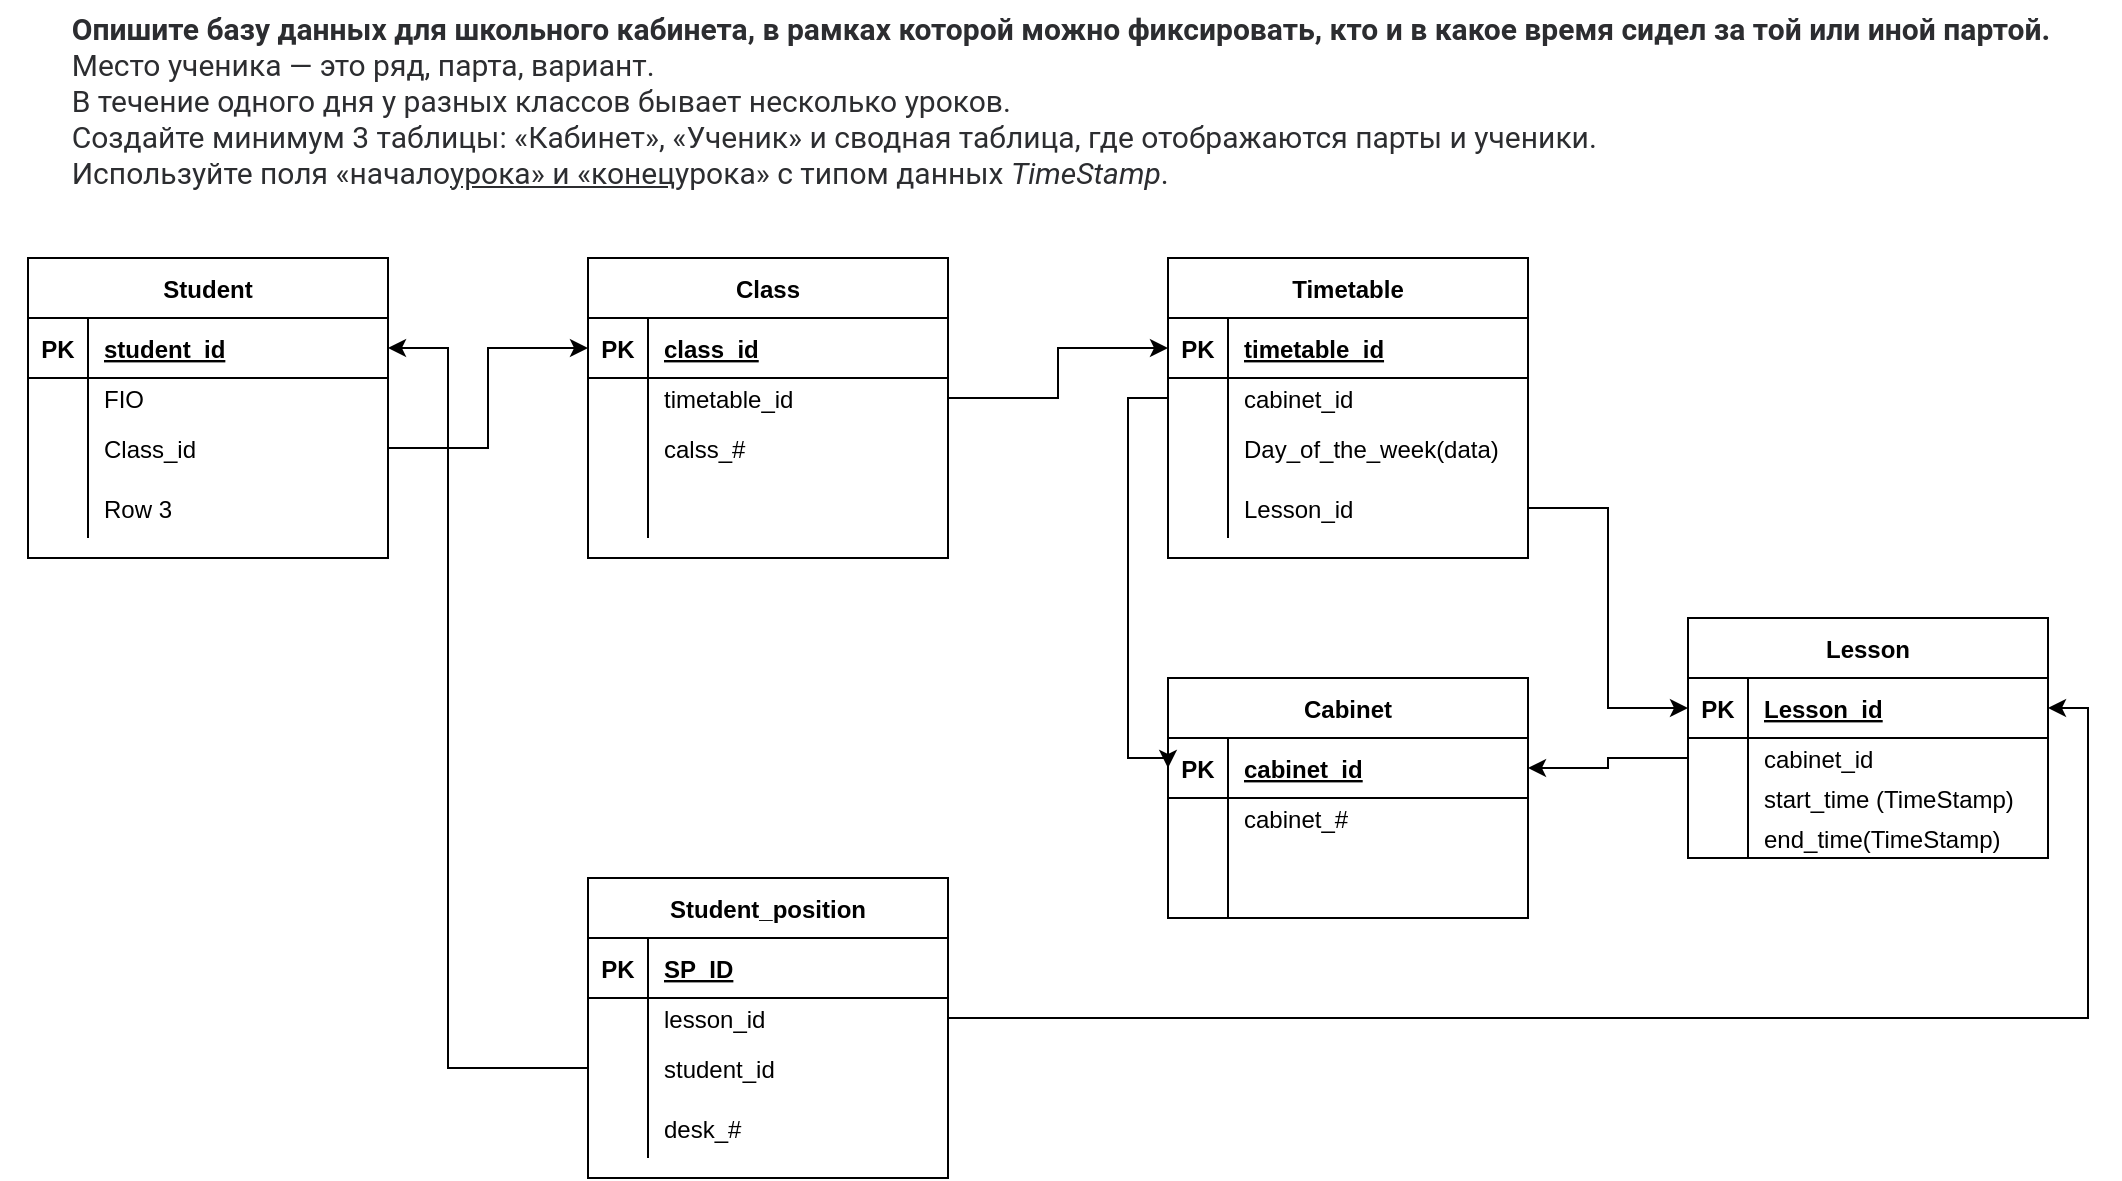 <mxfile version="20.2.2" type="device"><diagram id="7Tp8o1rOQVrEdV24yvvO" name="Страница 1"><mxGraphModel dx="2829" dy="1849" grid="1" gridSize="10" guides="1" tooltips="1" connect="1" arrows="1" fold="1" page="1" pageScale="1" pageWidth="827" pageHeight="1169" math="0" shadow="0"><root><mxCell id="0"/><mxCell id="1" parent="0"/><mxCell id="fTFuLY_Yh8ysewzHooZ3-14" value="&lt;p style=&quot;box-sizing: border-box; margin: 0px; color: rgb(44, 45, 48); font-family: Roboto, &amp;quot;San Francisco&amp;quot;, &amp;quot;Helvetica Neue&amp;quot;, Helvetica, Arial; font-size: 15px; text-align: start; background-color: rgb(255, 255, 255);&quot;&gt;&lt;span style=&quot;box-sizing: border-box; font-weight: 700;&quot;&gt;Опишите базу данных для школьного кабинета, в рамках которой можно фиксировать, кто и в какое время сидел за той или иной партой.&lt;/span&gt;&lt;/p&gt;&lt;ul style=&quot;box-sizing: border-box; margin: 0px; list-style: none; padding: 0px; color: rgb(44, 45, 48); font-family: Roboto, &amp;quot;San Francisco&amp;quot;, &amp;quot;Helvetica Neue&amp;quot;, Helvetica, Arial; font-size: 15px; text-align: start; background-color: rgb(255, 255, 255);&quot;&gt;&lt;li style=&quot;box-sizing: border-box;&quot;&gt;Место ученика — это ряд, парта, вариант.&lt;/li&gt;&lt;li style=&quot;box-sizing: border-box;&quot;&gt;В течение одного дня у разных классов бывает несколько уроков.&lt;/li&gt;&lt;li style=&quot;box-sizing: border-box;&quot;&gt;Создайте минимум 3 таблицы: «Кабинет», «Ученик» и сводная таблица, где отображаются парты и ученики.&lt;/li&gt;&lt;li style=&quot;box-sizing: border-box;&quot;&gt;Используйте поля «начало&lt;u style=&quot;box-sizing: border-box;&quot;&gt;урока» и «конец&lt;/u&gt;урока» с типом данных&amp;nbsp;&lt;em style=&quot;box-sizing: border-box;&quot;&gt;TimeStamp&lt;/em&gt;.&lt;/li&gt;&lt;/ul&gt;" style="text;html=1;align=center;verticalAlign=middle;resizable=0;points=[];autosize=1;strokeColor=none;fillColor=none;" vertex="1" parent="1"><mxGeometry x="-1654" y="-1169" width="1060" height="100" as="geometry"/></mxCell><mxCell id="fTFuLY_Yh8ysewzHooZ3-15" value="Class" style="shape=table;startSize=30;container=1;collapsible=1;childLayout=tableLayout;fixedRows=1;rowLines=0;fontStyle=1;align=center;resizeLast=1;" vertex="1" parent="1"><mxGeometry x="-1360" y="-1040" width="180" height="150.0" as="geometry"/></mxCell><mxCell id="fTFuLY_Yh8ysewzHooZ3-16" value="" style="shape=tableRow;horizontal=0;startSize=0;swimlaneHead=0;swimlaneBody=0;fillColor=none;collapsible=0;dropTarget=0;points=[[0,0.5],[1,0.5]];portConstraint=eastwest;top=0;left=0;right=0;bottom=1;" vertex="1" parent="fTFuLY_Yh8ysewzHooZ3-15"><mxGeometry y="30" width="180" height="30" as="geometry"/></mxCell><mxCell id="fTFuLY_Yh8ysewzHooZ3-17" value="PK" style="shape=partialRectangle;connectable=0;fillColor=none;top=0;left=0;bottom=0;right=0;fontStyle=1;overflow=hidden;" vertex="1" parent="fTFuLY_Yh8ysewzHooZ3-16"><mxGeometry width="30" height="30" as="geometry"><mxRectangle width="30" height="30" as="alternateBounds"/></mxGeometry></mxCell><mxCell id="fTFuLY_Yh8ysewzHooZ3-18" value="class_id" style="shape=partialRectangle;connectable=0;fillColor=none;top=0;left=0;bottom=0;right=0;align=left;spacingLeft=6;fontStyle=5;overflow=hidden;" vertex="1" parent="fTFuLY_Yh8ysewzHooZ3-16"><mxGeometry x="30" width="150" height="30" as="geometry"><mxRectangle width="150" height="30" as="alternateBounds"/></mxGeometry></mxCell><mxCell id="fTFuLY_Yh8ysewzHooZ3-19" value="" style="shape=tableRow;horizontal=0;startSize=0;swimlaneHead=0;swimlaneBody=0;fillColor=none;collapsible=0;dropTarget=0;points=[[0,0.5],[1,0.5]];portConstraint=eastwest;top=0;left=0;right=0;bottom=0;" vertex="1" parent="fTFuLY_Yh8ysewzHooZ3-15"><mxGeometry y="60" width="180" height="20" as="geometry"/></mxCell><mxCell id="fTFuLY_Yh8ysewzHooZ3-20" value="" style="shape=partialRectangle;connectable=0;fillColor=none;top=0;left=0;bottom=0;right=0;editable=1;overflow=hidden;" vertex="1" parent="fTFuLY_Yh8ysewzHooZ3-19"><mxGeometry width="30" height="20" as="geometry"><mxRectangle width="30" height="20" as="alternateBounds"/></mxGeometry></mxCell><mxCell id="fTFuLY_Yh8ysewzHooZ3-21" value="timetable_id" style="shape=partialRectangle;connectable=0;fillColor=none;top=0;left=0;bottom=0;right=0;align=left;spacingLeft=6;overflow=hidden;" vertex="1" parent="fTFuLY_Yh8ysewzHooZ3-19"><mxGeometry x="30" width="150" height="20" as="geometry"><mxRectangle width="150" height="20" as="alternateBounds"/></mxGeometry></mxCell><mxCell id="fTFuLY_Yh8ysewzHooZ3-22" value="" style="shape=tableRow;horizontal=0;startSize=0;swimlaneHead=0;swimlaneBody=0;fillColor=none;collapsible=0;dropTarget=0;points=[[0,0.5],[1,0.5]];portConstraint=eastwest;top=0;left=0;right=0;bottom=0;" vertex="1" parent="fTFuLY_Yh8ysewzHooZ3-15"><mxGeometry y="80" width="180" height="30" as="geometry"/></mxCell><mxCell id="fTFuLY_Yh8ysewzHooZ3-23" value="" style="shape=partialRectangle;connectable=0;fillColor=none;top=0;left=0;bottom=0;right=0;editable=1;overflow=hidden;" vertex="1" parent="fTFuLY_Yh8ysewzHooZ3-22"><mxGeometry width="30" height="30" as="geometry"><mxRectangle width="30" height="30" as="alternateBounds"/></mxGeometry></mxCell><mxCell id="fTFuLY_Yh8ysewzHooZ3-24" value="calss_#" style="shape=partialRectangle;connectable=0;fillColor=none;top=0;left=0;bottom=0;right=0;align=left;spacingLeft=6;overflow=hidden;" vertex="1" parent="fTFuLY_Yh8ysewzHooZ3-22"><mxGeometry x="30" width="150" height="30" as="geometry"><mxRectangle width="150" height="30" as="alternateBounds"/></mxGeometry></mxCell><mxCell id="fTFuLY_Yh8ysewzHooZ3-25" value="" style="shape=tableRow;horizontal=0;startSize=0;swimlaneHead=0;swimlaneBody=0;fillColor=none;collapsible=0;dropTarget=0;points=[[0,0.5],[1,0.5]];portConstraint=eastwest;top=0;left=0;right=0;bottom=0;" vertex="1" parent="fTFuLY_Yh8ysewzHooZ3-15"><mxGeometry y="110" width="180" height="30" as="geometry"/></mxCell><mxCell id="fTFuLY_Yh8ysewzHooZ3-26" value="" style="shape=partialRectangle;connectable=0;fillColor=none;top=0;left=0;bottom=0;right=0;editable=1;overflow=hidden;" vertex="1" parent="fTFuLY_Yh8ysewzHooZ3-25"><mxGeometry width="30" height="30" as="geometry"><mxRectangle width="30" height="30" as="alternateBounds"/></mxGeometry></mxCell><mxCell id="fTFuLY_Yh8ysewzHooZ3-27" value="" style="shape=partialRectangle;connectable=0;fillColor=none;top=0;left=0;bottom=0;right=0;align=left;spacingLeft=6;overflow=hidden;" vertex="1" parent="fTFuLY_Yh8ysewzHooZ3-25"><mxGeometry x="30" width="150" height="30" as="geometry"><mxRectangle width="150" height="30" as="alternateBounds"/></mxGeometry></mxCell><mxCell id="fTFuLY_Yh8ysewzHooZ3-28" value="Student" style="shape=table;startSize=30;container=1;collapsible=1;childLayout=tableLayout;fixedRows=1;rowLines=0;fontStyle=1;align=center;resizeLast=1;" vertex="1" parent="1"><mxGeometry x="-1640" y="-1040" width="180" height="150.0" as="geometry"/></mxCell><mxCell id="fTFuLY_Yh8ysewzHooZ3-29" value="" style="shape=tableRow;horizontal=0;startSize=0;swimlaneHead=0;swimlaneBody=0;fillColor=none;collapsible=0;dropTarget=0;points=[[0,0.5],[1,0.5]];portConstraint=eastwest;top=0;left=0;right=0;bottom=1;" vertex="1" parent="fTFuLY_Yh8ysewzHooZ3-28"><mxGeometry y="30" width="180" height="30" as="geometry"/></mxCell><mxCell id="fTFuLY_Yh8ysewzHooZ3-30" value="PK" style="shape=partialRectangle;connectable=0;fillColor=none;top=0;left=0;bottom=0;right=0;fontStyle=1;overflow=hidden;" vertex="1" parent="fTFuLY_Yh8ysewzHooZ3-29"><mxGeometry width="30" height="30" as="geometry"><mxRectangle width="30" height="30" as="alternateBounds"/></mxGeometry></mxCell><mxCell id="fTFuLY_Yh8ysewzHooZ3-31" value="student_id" style="shape=partialRectangle;connectable=0;fillColor=none;top=0;left=0;bottom=0;right=0;align=left;spacingLeft=6;fontStyle=5;overflow=hidden;" vertex="1" parent="fTFuLY_Yh8ysewzHooZ3-29"><mxGeometry x="30" width="150" height="30" as="geometry"><mxRectangle width="150" height="30" as="alternateBounds"/></mxGeometry></mxCell><mxCell id="fTFuLY_Yh8ysewzHooZ3-32" value="" style="shape=tableRow;horizontal=0;startSize=0;swimlaneHead=0;swimlaneBody=0;fillColor=none;collapsible=0;dropTarget=0;points=[[0,0.5],[1,0.5]];portConstraint=eastwest;top=0;left=0;right=0;bottom=0;" vertex="1" parent="fTFuLY_Yh8ysewzHooZ3-28"><mxGeometry y="60" width="180" height="20" as="geometry"/></mxCell><mxCell id="fTFuLY_Yh8ysewzHooZ3-33" value="" style="shape=partialRectangle;connectable=0;fillColor=none;top=0;left=0;bottom=0;right=0;editable=1;overflow=hidden;" vertex="1" parent="fTFuLY_Yh8ysewzHooZ3-32"><mxGeometry width="30" height="20" as="geometry"><mxRectangle width="30" height="20" as="alternateBounds"/></mxGeometry></mxCell><mxCell id="fTFuLY_Yh8ysewzHooZ3-34" value="FIO" style="shape=partialRectangle;connectable=0;fillColor=none;top=0;left=0;bottom=0;right=0;align=left;spacingLeft=6;overflow=hidden;" vertex="1" parent="fTFuLY_Yh8ysewzHooZ3-32"><mxGeometry x="30" width="150" height="20" as="geometry"><mxRectangle width="150" height="20" as="alternateBounds"/></mxGeometry></mxCell><mxCell id="fTFuLY_Yh8ysewzHooZ3-35" value="" style="shape=tableRow;horizontal=0;startSize=0;swimlaneHead=0;swimlaneBody=0;fillColor=none;collapsible=0;dropTarget=0;points=[[0,0.5],[1,0.5]];portConstraint=eastwest;top=0;left=0;right=0;bottom=0;" vertex="1" parent="fTFuLY_Yh8ysewzHooZ3-28"><mxGeometry y="80" width="180" height="30" as="geometry"/></mxCell><mxCell id="fTFuLY_Yh8ysewzHooZ3-36" value="" style="shape=partialRectangle;connectable=0;fillColor=none;top=0;left=0;bottom=0;right=0;editable=1;overflow=hidden;" vertex="1" parent="fTFuLY_Yh8ysewzHooZ3-35"><mxGeometry width="30" height="30" as="geometry"><mxRectangle width="30" height="30" as="alternateBounds"/></mxGeometry></mxCell><mxCell id="fTFuLY_Yh8ysewzHooZ3-37" value="Class_id" style="shape=partialRectangle;connectable=0;fillColor=none;top=0;left=0;bottom=0;right=0;align=left;spacingLeft=6;overflow=hidden;" vertex="1" parent="fTFuLY_Yh8ysewzHooZ3-35"><mxGeometry x="30" width="150" height="30" as="geometry"><mxRectangle width="150" height="30" as="alternateBounds"/></mxGeometry></mxCell><mxCell id="fTFuLY_Yh8ysewzHooZ3-38" value="" style="shape=tableRow;horizontal=0;startSize=0;swimlaneHead=0;swimlaneBody=0;fillColor=none;collapsible=0;dropTarget=0;points=[[0,0.5],[1,0.5]];portConstraint=eastwest;top=0;left=0;right=0;bottom=0;" vertex="1" parent="fTFuLY_Yh8ysewzHooZ3-28"><mxGeometry y="110" width="180" height="30" as="geometry"/></mxCell><mxCell id="fTFuLY_Yh8ysewzHooZ3-39" value="" style="shape=partialRectangle;connectable=0;fillColor=none;top=0;left=0;bottom=0;right=0;editable=1;overflow=hidden;" vertex="1" parent="fTFuLY_Yh8ysewzHooZ3-38"><mxGeometry width="30" height="30" as="geometry"><mxRectangle width="30" height="30" as="alternateBounds"/></mxGeometry></mxCell><mxCell id="fTFuLY_Yh8ysewzHooZ3-40" value="Row 3" style="shape=partialRectangle;connectable=0;fillColor=none;top=0;left=0;bottom=0;right=0;align=left;spacingLeft=6;overflow=hidden;" vertex="1" parent="fTFuLY_Yh8ysewzHooZ3-38"><mxGeometry x="30" width="150" height="30" as="geometry"><mxRectangle width="150" height="30" as="alternateBounds"/></mxGeometry></mxCell><mxCell id="fTFuLY_Yh8ysewzHooZ3-41" style="edgeStyle=orthogonalEdgeStyle;rounded=0;orthogonalLoop=1;jettySize=auto;html=1;entryX=0;entryY=0.5;entryDx=0;entryDy=0;" edge="1" parent="1" source="fTFuLY_Yh8ysewzHooZ3-35" target="fTFuLY_Yh8ysewzHooZ3-16"><mxGeometry relative="1" as="geometry"/></mxCell><mxCell id="fTFuLY_Yh8ysewzHooZ3-42" value="Timetable" style="shape=table;startSize=30;container=1;collapsible=1;childLayout=tableLayout;fixedRows=1;rowLines=0;fontStyle=1;align=center;resizeLast=1;" vertex="1" parent="1"><mxGeometry x="-1070" y="-1040" width="180" height="150.0" as="geometry"/></mxCell><mxCell id="fTFuLY_Yh8ysewzHooZ3-43" value="" style="shape=tableRow;horizontal=0;startSize=0;swimlaneHead=0;swimlaneBody=0;fillColor=none;collapsible=0;dropTarget=0;points=[[0,0.5],[1,0.5]];portConstraint=eastwest;top=0;left=0;right=0;bottom=1;" vertex="1" parent="fTFuLY_Yh8ysewzHooZ3-42"><mxGeometry y="30" width="180" height="30" as="geometry"/></mxCell><mxCell id="fTFuLY_Yh8ysewzHooZ3-44" value="PK" style="shape=partialRectangle;connectable=0;fillColor=none;top=0;left=0;bottom=0;right=0;fontStyle=1;overflow=hidden;" vertex="1" parent="fTFuLY_Yh8ysewzHooZ3-43"><mxGeometry width="30" height="30" as="geometry"><mxRectangle width="30" height="30" as="alternateBounds"/></mxGeometry></mxCell><mxCell id="fTFuLY_Yh8ysewzHooZ3-45" value="timetable_id" style="shape=partialRectangle;connectable=0;fillColor=none;top=0;left=0;bottom=0;right=0;align=left;spacingLeft=6;fontStyle=5;overflow=hidden;" vertex="1" parent="fTFuLY_Yh8ysewzHooZ3-43"><mxGeometry x="30" width="150" height="30" as="geometry"><mxRectangle width="150" height="30" as="alternateBounds"/></mxGeometry></mxCell><mxCell id="fTFuLY_Yh8ysewzHooZ3-46" value="" style="shape=tableRow;horizontal=0;startSize=0;swimlaneHead=0;swimlaneBody=0;fillColor=none;collapsible=0;dropTarget=0;points=[[0,0.5],[1,0.5]];portConstraint=eastwest;top=0;left=0;right=0;bottom=0;" vertex="1" parent="fTFuLY_Yh8ysewzHooZ3-42"><mxGeometry y="60" width="180" height="20" as="geometry"/></mxCell><mxCell id="fTFuLY_Yh8ysewzHooZ3-47" value="" style="shape=partialRectangle;connectable=0;fillColor=none;top=0;left=0;bottom=0;right=0;editable=1;overflow=hidden;" vertex="1" parent="fTFuLY_Yh8ysewzHooZ3-46"><mxGeometry width="30" height="20" as="geometry"><mxRectangle width="30" height="20" as="alternateBounds"/></mxGeometry></mxCell><mxCell id="fTFuLY_Yh8ysewzHooZ3-48" value="cabinet_id" style="shape=partialRectangle;connectable=0;fillColor=none;top=0;left=0;bottom=0;right=0;align=left;spacingLeft=6;overflow=hidden;" vertex="1" parent="fTFuLY_Yh8ysewzHooZ3-46"><mxGeometry x="30" width="150" height="20" as="geometry"><mxRectangle width="150" height="20" as="alternateBounds"/></mxGeometry></mxCell><mxCell id="fTFuLY_Yh8ysewzHooZ3-49" value="" style="shape=tableRow;horizontal=0;startSize=0;swimlaneHead=0;swimlaneBody=0;fillColor=none;collapsible=0;dropTarget=0;points=[[0,0.5],[1,0.5]];portConstraint=eastwest;top=0;left=0;right=0;bottom=0;" vertex="1" parent="fTFuLY_Yh8ysewzHooZ3-42"><mxGeometry y="80" width="180" height="30" as="geometry"/></mxCell><mxCell id="fTFuLY_Yh8ysewzHooZ3-50" value="" style="shape=partialRectangle;connectable=0;fillColor=none;top=0;left=0;bottom=0;right=0;editable=1;overflow=hidden;" vertex="1" parent="fTFuLY_Yh8ysewzHooZ3-49"><mxGeometry width="30" height="30" as="geometry"><mxRectangle width="30" height="30" as="alternateBounds"/></mxGeometry></mxCell><mxCell id="fTFuLY_Yh8ysewzHooZ3-51" value="Day_of_the_week(data)" style="shape=partialRectangle;connectable=0;fillColor=none;top=0;left=0;bottom=0;right=0;align=left;spacingLeft=6;overflow=hidden;" vertex="1" parent="fTFuLY_Yh8ysewzHooZ3-49"><mxGeometry x="30" width="150" height="30" as="geometry"><mxRectangle width="150" height="30" as="alternateBounds"/></mxGeometry></mxCell><mxCell id="fTFuLY_Yh8ysewzHooZ3-52" value="" style="shape=tableRow;horizontal=0;startSize=0;swimlaneHead=0;swimlaneBody=0;fillColor=none;collapsible=0;dropTarget=0;points=[[0,0.5],[1,0.5]];portConstraint=eastwest;top=0;left=0;right=0;bottom=0;" vertex="1" parent="fTFuLY_Yh8ysewzHooZ3-42"><mxGeometry y="110" width="180" height="30" as="geometry"/></mxCell><mxCell id="fTFuLY_Yh8ysewzHooZ3-53" value="" style="shape=partialRectangle;connectable=0;fillColor=none;top=0;left=0;bottom=0;right=0;editable=1;overflow=hidden;" vertex="1" parent="fTFuLY_Yh8ysewzHooZ3-52"><mxGeometry width="30" height="30" as="geometry"><mxRectangle width="30" height="30" as="alternateBounds"/></mxGeometry></mxCell><mxCell id="fTFuLY_Yh8ysewzHooZ3-54" value="Lesson_id" style="shape=partialRectangle;connectable=0;fillColor=none;top=0;left=0;bottom=0;right=0;align=left;spacingLeft=6;overflow=hidden;" vertex="1" parent="fTFuLY_Yh8ysewzHooZ3-52"><mxGeometry x="30" width="150" height="30" as="geometry"><mxRectangle width="150" height="30" as="alternateBounds"/></mxGeometry></mxCell><mxCell id="fTFuLY_Yh8ysewzHooZ3-55" value="Cabinet" style="shape=table;startSize=30;container=1;collapsible=1;childLayout=tableLayout;fixedRows=1;rowLines=0;fontStyle=1;align=center;resizeLast=1;" vertex="1" parent="1"><mxGeometry x="-1070" y="-830" width="180" height="120" as="geometry"/></mxCell><mxCell id="fTFuLY_Yh8ysewzHooZ3-56" value="" style="shape=tableRow;horizontal=0;startSize=0;swimlaneHead=0;swimlaneBody=0;fillColor=none;collapsible=0;dropTarget=0;points=[[0,0.5],[1,0.5]];portConstraint=eastwest;top=0;left=0;right=0;bottom=1;" vertex="1" parent="fTFuLY_Yh8ysewzHooZ3-55"><mxGeometry y="30" width="180" height="30" as="geometry"/></mxCell><mxCell id="fTFuLY_Yh8ysewzHooZ3-57" value="PK" style="shape=partialRectangle;connectable=0;fillColor=none;top=0;left=0;bottom=0;right=0;fontStyle=1;overflow=hidden;" vertex="1" parent="fTFuLY_Yh8ysewzHooZ3-56"><mxGeometry width="30" height="30" as="geometry"><mxRectangle width="30" height="30" as="alternateBounds"/></mxGeometry></mxCell><mxCell id="fTFuLY_Yh8ysewzHooZ3-58" value="cabinet_id" style="shape=partialRectangle;connectable=0;fillColor=none;top=0;left=0;bottom=0;right=0;align=left;spacingLeft=6;fontStyle=5;overflow=hidden;" vertex="1" parent="fTFuLY_Yh8ysewzHooZ3-56"><mxGeometry x="30" width="150" height="30" as="geometry"><mxRectangle width="150" height="30" as="alternateBounds"/></mxGeometry></mxCell><mxCell id="fTFuLY_Yh8ysewzHooZ3-59" value="" style="shape=tableRow;horizontal=0;startSize=0;swimlaneHead=0;swimlaneBody=0;fillColor=none;collapsible=0;dropTarget=0;points=[[0,0.5],[1,0.5]];portConstraint=eastwest;top=0;left=0;right=0;bottom=0;" vertex="1" parent="fTFuLY_Yh8ysewzHooZ3-55"><mxGeometry y="60" width="180" height="20" as="geometry"/></mxCell><mxCell id="fTFuLY_Yh8ysewzHooZ3-60" value="" style="shape=partialRectangle;connectable=0;fillColor=none;top=0;left=0;bottom=0;right=0;editable=1;overflow=hidden;" vertex="1" parent="fTFuLY_Yh8ysewzHooZ3-59"><mxGeometry width="30" height="20" as="geometry"><mxRectangle width="30" height="20" as="alternateBounds"/></mxGeometry></mxCell><mxCell id="fTFuLY_Yh8ysewzHooZ3-61" value="cabinet_#" style="shape=partialRectangle;connectable=0;fillColor=none;top=0;left=0;bottom=0;right=0;align=left;spacingLeft=6;overflow=hidden;" vertex="1" parent="fTFuLY_Yh8ysewzHooZ3-59"><mxGeometry x="30" width="150" height="20" as="geometry"><mxRectangle width="150" height="20" as="alternateBounds"/></mxGeometry></mxCell><mxCell id="fTFuLY_Yh8ysewzHooZ3-62" value="" style="shape=tableRow;horizontal=0;startSize=0;swimlaneHead=0;swimlaneBody=0;fillColor=none;collapsible=0;dropTarget=0;points=[[0,0.5],[1,0.5]];portConstraint=eastwest;top=0;left=0;right=0;bottom=0;" vertex="1" parent="fTFuLY_Yh8ysewzHooZ3-55"><mxGeometry y="80" width="180" height="20" as="geometry"/></mxCell><mxCell id="fTFuLY_Yh8ysewzHooZ3-63" value="" style="shape=partialRectangle;connectable=0;fillColor=none;top=0;left=0;bottom=0;right=0;editable=1;overflow=hidden;" vertex="1" parent="fTFuLY_Yh8ysewzHooZ3-62"><mxGeometry width="30" height="20" as="geometry"><mxRectangle width="30" height="20" as="alternateBounds"/></mxGeometry></mxCell><mxCell id="fTFuLY_Yh8ysewzHooZ3-64" value="" style="shape=partialRectangle;connectable=0;fillColor=none;top=0;left=0;bottom=0;right=0;align=left;spacingLeft=6;overflow=hidden;" vertex="1" parent="fTFuLY_Yh8ysewzHooZ3-62"><mxGeometry x="30" width="150" height="20" as="geometry"><mxRectangle width="150" height="20" as="alternateBounds"/></mxGeometry></mxCell><mxCell id="fTFuLY_Yh8ysewzHooZ3-65" value="" style="shape=tableRow;horizontal=0;startSize=0;swimlaneHead=0;swimlaneBody=0;fillColor=none;collapsible=0;dropTarget=0;points=[[0,0.5],[1,0.5]];portConstraint=eastwest;top=0;left=0;right=0;bottom=0;" vertex="1" parent="fTFuLY_Yh8ysewzHooZ3-55"><mxGeometry y="100" width="180" height="20" as="geometry"/></mxCell><mxCell id="fTFuLY_Yh8ysewzHooZ3-66" value="" style="shape=partialRectangle;connectable=0;fillColor=none;top=0;left=0;bottom=0;right=0;editable=1;overflow=hidden;" vertex="1" parent="fTFuLY_Yh8ysewzHooZ3-65"><mxGeometry width="30" height="20" as="geometry"><mxRectangle width="30" height="20" as="alternateBounds"/></mxGeometry></mxCell><mxCell id="fTFuLY_Yh8ysewzHooZ3-67" value="" style="shape=partialRectangle;connectable=0;fillColor=none;top=0;left=0;bottom=0;right=0;align=left;spacingLeft=6;overflow=hidden;" vertex="1" parent="fTFuLY_Yh8ysewzHooZ3-65"><mxGeometry x="30" width="150" height="20" as="geometry"><mxRectangle width="150" height="20" as="alternateBounds"/></mxGeometry></mxCell><mxCell id="fTFuLY_Yh8ysewzHooZ3-68" style="edgeStyle=orthogonalEdgeStyle;rounded=0;orthogonalLoop=1;jettySize=auto;html=1;entryX=0;entryY=0.5;entryDx=0;entryDy=0;" edge="1" parent="1" source="fTFuLY_Yh8ysewzHooZ3-46" target="fTFuLY_Yh8ysewzHooZ3-56"><mxGeometry relative="1" as="geometry"><Array as="points"><mxPoint x="-1090" y="-970"/><mxPoint x="-1090" y="-790"/><mxPoint x="-1070" y="-790"/></Array></mxGeometry></mxCell><mxCell id="fTFuLY_Yh8ysewzHooZ3-69" value="Lesson" style="shape=table;startSize=30;container=1;collapsible=1;childLayout=tableLayout;fixedRows=1;rowLines=0;fontStyle=1;align=center;resizeLast=1;" vertex="1" parent="1"><mxGeometry x="-810" y="-860" width="180" height="120" as="geometry"/></mxCell><mxCell id="fTFuLY_Yh8ysewzHooZ3-70" value="" style="shape=tableRow;horizontal=0;startSize=0;swimlaneHead=0;swimlaneBody=0;fillColor=none;collapsible=0;dropTarget=0;points=[[0,0.5],[1,0.5]];portConstraint=eastwest;top=0;left=0;right=0;bottom=1;" vertex="1" parent="fTFuLY_Yh8ysewzHooZ3-69"><mxGeometry y="30" width="180" height="30" as="geometry"/></mxCell><mxCell id="fTFuLY_Yh8ysewzHooZ3-71" value="PK" style="shape=partialRectangle;connectable=0;fillColor=none;top=0;left=0;bottom=0;right=0;fontStyle=1;overflow=hidden;" vertex="1" parent="fTFuLY_Yh8ysewzHooZ3-70"><mxGeometry width="30" height="30" as="geometry"><mxRectangle width="30" height="30" as="alternateBounds"/></mxGeometry></mxCell><mxCell id="fTFuLY_Yh8ysewzHooZ3-72" value="Lesson_id" style="shape=partialRectangle;connectable=0;fillColor=none;top=0;left=0;bottom=0;right=0;align=left;spacingLeft=6;fontStyle=5;overflow=hidden;" vertex="1" parent="fTFuLY_Yh8ysewzHooZ3-70"><mxGeometry x="30" width="150" height="30" as="geometry"><mxRectangle width="150" height="30" as="alternateBounds"/></mxGeometry></mxCell><mxCell id="fTFuLY_Yh8ysewzHooZ3-73" value="" style="shape=tableRow;horizontal=0;startSize=0;swimlaneHead=0;swimlaneBody=0;fillColor=none;collapsible=0;dropTarget=0;points=[[0,0.5],[1,0.5]];portConstraint=eastwest;top=0;left=0;right=0;bottom=0;" vertex="1" parent="fTFuLY_Yh8ysewzHooZ3-69"><mxGeometry y="60" width="180" height="20" as="geometry"/></mxCell><mxCell id="fTFuLY_Yh8ysewzHooZ3-74" value="" style="shape=partialRectangle;connectable=0;fillColor=none;top=0;left=0;bottom=0;right=0;editable=1;overflow=hidden;" vertex="1" parent="fTFuLY_Yh8ysewzHooZ3-73"><mxGeometry width="30" height="20" as="geometry"><mxRectangle width="30" height="20" as="alternateBounds"/></mxGeometry></mxCell><mxCell id="fTFuLY_Yh8ysewzHooZ3-75" value="cabinet_id" style="shape=partialRectangle;connectable=0;fillColor=none;top=0;left=0;bottom=0;right=0;align=left;spacingLeft=6;overflow=hidden;" vertex="1" parent="fTFuLY_Yh8ysewzHooZ3-73"><mxGeometry x="30" width="150" height="20" as="geometry"><mxRectangle width="150" height="20" as="alternateBounds"/></mxGeometry></mxCell><mxCell id="fTFuLY_Yh8ysewzHooZ3-76" value="" style="shape=tableRow;horizontal=0;startSize=0;swimlaneHead=0;swimlaneBody=0;fillColor=none;collapsible=0;dropTarget=0;points=[[0,0.5],[1,0.5]];portConstraint=eastwest;top=0;left=0;right=0;bottom=0;" vertex="1" parent="fTFuLY_Yh8ysewzHooZ3-69"><mxGeometry y="80" width="180" height="20" as="geometry"/></mxCell><mxCell id="fTFuLY_Yh8ysewzHooZ3-77" value="" style="shape=partialRectangle;connectable=0;fillColor=none;top=0;left=0;bottom=0;right=0;editable=1;overflow=hidden;" vertex="1" parent="fTFuLY_Yh8ysewzHooZ3-76"><mxGeometry width="30" height="20" as="geometry"><mxRectangle width="30" height="20" as="alternateBounds"/></mxGeometry></mxCell><mxCell id="fTFuLY_Yh8ysewzHooZ3-78" value="start_time (TimeStamp)" style="shape=partialRectangle;connectable=0;fillColor=none;top=0;left=0;bottom=0;right=0;align=left;spacingLeft=6;overflow=hidden;" vertex="1" parent="fTFuLY_Yh8ysewzHooZ3-76"><mxGeometry x="30" width="150" height="20" as="geometry"><mxRectangle width="150" height="20" as="alternateBounds"/></mxGeometry></mxCell><mxCell id="fTFuLY_Yh8ysewzHooZ3-79" value="" style="shape=tableRow;horizontal=0;startSize=0;swimlaneHead=0;swimlaneBody=0;fillColor=none;collapsible=0;dropTarget=0;points=[[0,0.5],[1,0.5]];portConstraint=eastwest;top=0;left=0;right=0;bottom=0;" vertex="1" parent="fTFuLY_Yh8ysewzHooZ3-69"><mxGeometry y="100" width="180" height="20" as="geometry"/></mxCell><mxCell id="fTFuLY_Yh8ysewzHooZ3-80" value="" style="shape=partialRectangle;connectable=0;fillColor=none;top=0;left=0;bottom=0;right=0;editable=1;overflow=hidden;" vertex="1" parent="fTFuLY_Yh8ysewzHooZ3-79"><mxGeometry width="30" height="20" as="geometry"><mxRectangle width="30" height="20" as="alternateBounds"/></mxGeometry></mxCell><mxCell id="fTFuLY_Yh8ysewzHooZ3-81" value="end_time(TimeStamp)" style="shape=partialRectangle;connectable=0;fillColor=none;top=0;left=0;bottom=0;right=0;align=left;spacingLeft=6;overflow=hidden;" vertex="1" parent="fTFuLY_Yh8ysewzHooZ3-79"><mxGeometry x="30" width="150" height="20" as="geometry"><mxRectangle width="150" height="20" as="alternateBounds"/></mxGeometry></mxCell><mxCell id="fTFuLY_Yh8ysewzHooZ3-82" style="edgeStyle=orthogonalEdgeStyle;rounded=0;orthogonalLoop=1;jettySize=auto;html=1;entryX=0;entryY=0.5;entryDx=0;entryDy=0;" edge="1" parent="1" source="fTFuLY_Yh8ysewzHooZ3-52" target="fTFuLY_Yh8ysewzHooZ3-70"><mxGeometry relative="1" as="geometry"/></mxCell><mxCell id="fTFuLY_Yh8ysewzHooZ3-83" style="edgeStyle=orthogonalEdgeStyle;rounded=0;orthogonalLoop=1;jettySize=auto;html=1;entryX=0;entryY=0.5;entryDx=0;entryDy=0;" edge="1" parent="1" source="fTFuLY_Yh8ysewzHooZ3-19" target="fTFuLY_Yh8ysewzHooZ3-43"><mxGeometry relative="1" as="geometry"/></mxCell><mxCell id="fTFuLY_Yh8ysewzHooZ3-84" style="edgeStyle=orthogonalEdgeStyle;rounded=0;orthogonalLoop=1;jettySize=auto;html=1;entryX=1;entryY=0.5;entryDx=0;entryDy=0;" edge="1" parent="1" source="fTFuLY_Yh8ysewzHooZ3-73" target="fTFuLY_Yh8ysewzHooZ3-56"><mxGeometry relative="1" as="geometry"/></mxCell><mxCell id="fTFuLY_Yh8ysewzHooZ3-85" value="Student_position" style="shape=table;startSize=30;container=1;collapsible=1;childLayout=tableLayout;fixedRows=1;rowLines=0;fontStyle=1;align=center;resizeLast=1;" vertex="1" parent="1"><mxGeometry x="-1360" y="-730" width="180" height="150.0" as="geometry"/></mxCell><mxCell id="fTFuLY_Yh8ysewzHooZ3-86" value="" style="shape=tableRow;horizontal=0;startSize=0;swimlaneHead=0;swimlaneBody=0;fillColor=none;collapsible=0;dropTarget=0;points=[[0,0.5],[1,0.5]];portConstraint=eastwest;top=0;left=0;right=0;bottom=1;" vertex="1" parent="fTFuLY_Yh8ysewzHooZ3-85"><mxGeometry y="30" width="180" height="30" as="geometry"/></mxCell><mxCell id="fTFuLY_Yh8ysewzHooZ3-87" value="PK" style="shape=partialRectangle;connectable=0;fillColor=none;top=0;left=0;bottom=0;right=0;fontStyle=1;overflow=hidden;" vertex="1" parent="fTFuLY_Yh8ysewzHooZ3-86"><mxGeometry width="30" height="30" as="geometry"><mxRectangle width="30" height="30" as="alternateBounds"/></mxGeometry></mxCell><mxCell id="fTFuLY_Yh8ysewzHooZ3-88" value="SP_ID" style="shape=partialRectangle;connectable=0;fillColor=none;top=0;left=0;bottom=0;right=0;align=left;spacingLeft=6;fontStyle=5;overflow=hidden;" vertex="1" parent="fTFuLY_Yh8ysewzHooZ3-86"><mxGeometry x="30" width="150" height="30" as="geometry"><mxRectangle width="150" height="30" as="alternateBounds"/></mxGeometry></mxCell><mxCell id="fTFuLY_Yh8ysewzHooZ3-89" value="" style="shape=tableRow;horizontal=0;startSize=0;swimlaneHead=0;swimlaneBody=0;fillColor=none;collapsible=0;dropTarget=0;points=[[0,0.5],[1,0.5]];portConstraint=eastwest;top=0;left=0;right=0;bottom=0;" vertex="1" parent="fTFuLY_Yh8ysewzHooZ3-85"><mxGeometry y="60" width="180" height="20" as="geometry"/></mxCell><mxCell id="fTFuLY_Yh8ysewzHooZ3-90" value="" style="shape=partialRectangle;connectable=0;fillColor=none;top=0;left=0;bottom=0;right=0;editable=1;overflow=hidden;" vertex="1" parent="fTFuLY_Yh8ysewzHooZ3-89"><mxGeometry width="30" height="20" as="geometry"><mxRectangle width="30" height="20" as="alternateBounds"/></mxGeometry></mxCell><mxCell id="fTFuLY_Yh8ysewzHooZ3-91" value="lesson_id" style="shape=partialRectangle;connectable=0;fillColor=none;top=0;left=0;bottom=0;right=0;align=left;spacingLeft=6;overflow=hidden;" vertex="1" parent="fTFuLY_Yh8ysewzHooZ3-89"><mxGeometry x="30" width="150" height="20" as="geometry"><mxRectangle width="150" height="20" as="alternateBounds"/></mxGeometry></mxCell><mxCell id="fTFuLY_Yh8ysewzHooZ3-92" value="" style="shape=tableRow;horizontal=0;startSize=0;swimlaneHead=0;swimlaneBody=0;fillColor=none;collapsible=0;dropTarget=0;points=[[0,0.5],[1,0.5]];portConstraint=eastwest;top=0;left=0;right=0;bottom=0;" vertex="1" parent="fTFuLY_Yh8ysewzHooZ3-85"><mxGeometry y="80" width="180" height="30" as="geometry"/></mxCell><mxCell id="fTFuLY_Yh8ysewzHooZ3-93" value="" style="shape=partialRectangle;connectable=0;fillColor=none;top=0;left=0;bottom=0;right=0;editable=1;overflow=hidden;" vertex="1" parent="fTFuLY_Yh8ysewzHooZ3-92"><mxGeometry width="30" height="30" as="geometry"><mxRectangle width="30" height="30" as="alternateBounds"/></mxGeometry></mxCell><mxCell id="fTFuLY_Yh8ysewzHooZ3-94" value="student_id" style="shape=partialRectangle;connectable=0;fillColor=none;top=0;left=0;bottom=0;right=0;align=left;spacingLeft=6;overflow=hidden;" vertex="1" parent="fTFuLY_Yh8ysewzHooZ3-92"><mxGeometry x="30" width="150" height="30" as="geometry"><mxRectangle width="150" height="30" as="alternateBounds"/></mxGeometry></mxCell><mxCell id="fTFuLY_Yh8ysewzHooZ3-95" value="" style="shape=tableRow;horizontal=0;startSize=0;swimlaneHead=0;swimlaneBody=0;fillColor=none;collapsible=0;dropTarget=0;points=[[0,0.5],[1,0.5]];portConstraint=eastwest;top=0;left=0;right=0;bottom=0;" vertex="1" parent="fTFuLY_Yh8ysewzHooZ3-85"><mxGeometry y="110" width="180" height="30" as="geometry"/></mxCell><mxCell id="fTFuLY_Yh8ysewzHooZ3-96" value="" style="shape=partialRectangle;connectable=0;fillColor=none;top=0;left=0;bottom=0;right=0;editable=1;overflow=hidden;" vertex="1" parent="fTFuLY_Yh8ysewzHooZ3-95"><mxGeometry width="30" height="30" as="geometry"><mxRectangle width="30" height="30" as="alternateBounds"/></mxGeometry></mxCell><mxCell id="fTFuLY_Yh8ysewzHooZ3-97" value="desk_#" style="shape=partialRectangle;connectable=0;fillColor=none;top=0;left=0;bottom=0;right=0;align=left;spacingLeft=6;overflow=hidden;" vertex="1" parent="fTFuLY_Yh8ysewzHooZ3-95"><mxGeometry x="30" width="150" height="30" as="geometry"><mxRectangle width="150" height="30" as="alternateBounds"/></mxGeometry></mxCell><mxCell id="fTFuLY_Yh8ysewzHooZ3-99" style="edgeStyle=orthogonalEdgeStyle;rounded=0;orthogonalLoop=1;jettySize=auto;html=1;" edge="1" parent="1" source="fTFuLY_Yh8ysewzHooZ3-92" target="fTFuLY_Yh8ysewzHooZ3-29"><mxGeometry relative="1" as="geometry"><Array as="points"><mxPoint x="-1430" y="-635"/><mxPoint x="-1430" y="-995"/></Array></mxGeometry></mxCell><mxCell id="fTFuLY_Yh8ysewzHooZ3-101" style="edgeStyle=orthogonalEdgeStyle;rounded=0;orthogonalLoop=1;jettySize=auto;html=1;entryX=1;entryY=0.5;entryDx=0;entryDy=0;" edge="1" parent="1" source="fTFuLY_Yh8ysewzHooZ3-89" target="fTFuLY_Yh8ysewzHooZ3-70"><mxGeometry relative="1" as="geometry"/></mxCell></root></mxGraphModel></diagram></mxfile>